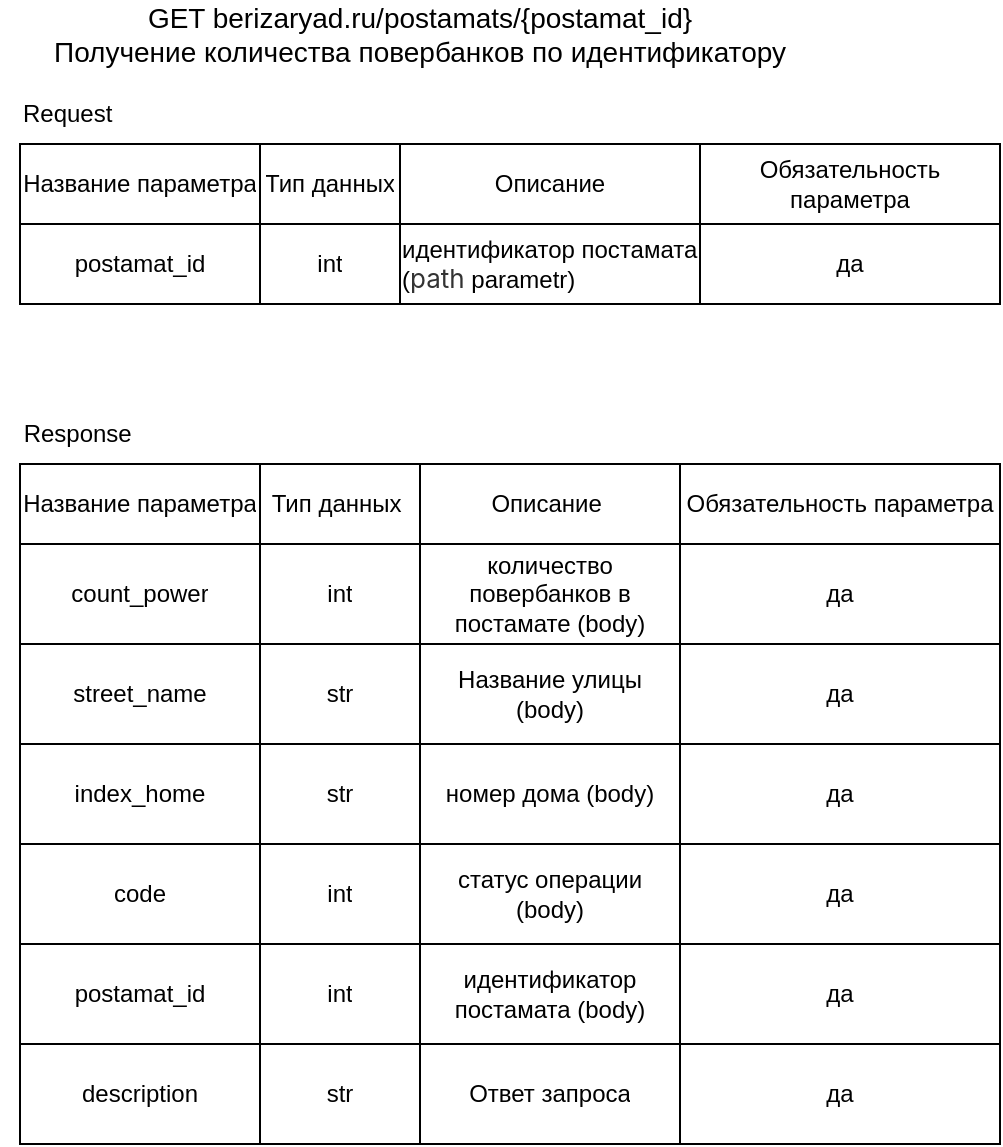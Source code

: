 <mxfile version="25.0.3">
  <diagram name="Страница — 1" id="fhzlhYlXpL9iAS1ZLUvb">
    <mxGraphModel dx="1262" dy="708" grid="1" gridSize="10" guides="1" tooltips="1" connect="1" arrows="1" fold="1" page="1" pageScale="1" pageWidth="827" pageHeight="1169" math="0" shadow="0">
      <root>
        <mxCell id="0" />
        <mxCell id="1" parent="0" />
        <mxCell id="PBnWE2JTwn_oXoJihTIQ-2" value="&lt;font style=&quot;font-size: 14px;&quot;&gt;GET berizaryad.ru/postamats/{postamat_id}&lt;/font&gt;&lt;div&gt;&lt;font style=&quot;font-size: 14px;&quot;&gt;Получение количества повербанков по идентификатору&lt;/font&gt;&lt;/div&gt;" style="text;html=1;align=center;verticalAlign=middle;whiteSpace=wrap;rounded=0;" parent="1" vertex="1">
          <mxGeometry x="40" y="50" width="400" height="30" as="geometry" />
        </mxCell>
        <mxCell id="PBnWE2JTwn_oXoJihTIQ-3" value="" style="shape=table;startSize=0;container=1;collapsible=0;childLayout=tableLayout;" parent="1" vertex="1">
          <mxGeometry x="40" y="120" width="490" height="80" as="geometry" />
        </mxCell>
        <mxCell id="PBnWE2JTwn_oXoJihTIQ-4" value="" style="shape=tableRow;horizontal=0;startSize=0;swimlaneHead=0;swimlaneBody=0;strokeColor=inherit;top=0;left=0;bottom=0;right=0;collapsible=0;dropTarget=0;fillColor=none;points=[[0,0.5],[1,0.5]];portConstraint=eastwest;" parent="PBnWE2JTwn_oXoJihTIQ-3" vertex="1">
          <mxGeometry width="490" height="40" as="geometry" />
        </mxCell>
        <mxCell id="PBnWE2JTwn_oXoJihTIQ-5" value="Название параметра" style="shape=partialRectangle;html=1;whiteSpace=wrap;connectable=0;strokeColor=inherit;overflow=hidden;fillColor=none;top=0;left=0;bottom=0;right=0;pointerEvents=1;" parent="PBnWE2JTwn_oXoJihTIQ-4" vertex="1">
          <mxGeometry width="120" height="40" as="geometry">
            <mxRectangle width="120" height="40" as="alternateBounds" />
          </mxGeometry>
        </mxCell>
        <mxCell id="PBnWE2JTwn_oXoJihTIQ-6" value="Тип данных" style="shape=partialRectangle;html=1;whiteSpace=wrap;connectable=0;strokeColor=inherit;overflow=hidden;fillColor=none;top=0;left=0;bottom=0;right=0;pointerEvents=1;" parent="PBnWE2JTwn_oXoJihTIQ-4" vertex="1">
          <mxGeometry x="120" width="70" height="40" as="geometry">
            <mxRectangle width="70" height="40" as="alternateBounds" />
          </mxGeometry>
        </mxCell>
        <mxCell id="PBnWE2JTwn_oXoJihTIQ-7" value="Описание" style="shape=partialRectangle;html=1;whiteSpace=wrap;connectable=0;strokeColor=inherit;overflow=hidden;fillColor=none;top=0;left=0;bottom=0;right=0;pointerEvents=1;" parent="PBnWE2JTwn_oXoJihTIQ-4" vertex="1">
          <mxGeometry x="190" width="150" height="40" as="geometry">
            <mxRectangle width="150" height="40" as="alternateBounds" />
          </mxGeometry>
        </mxCell>
        <mxCell id="PBnWE2JTwn_oXoJihTIQ-8" value="Обязательность параметра" style="shape=partialRectangle;html=1;whiteSpace=wrap;connectable=0;strokeColor=inherit;overflow=hidden;fillColor=none;top=0;left=0;bottom=0;right=0;pointerEvents=1;" parent="PBnWE2JTwn_oXoJihTIQ-4" vertex="1">
          <mxGeometry x="340" width="150" height="40" as="geometry">
            <mxRectangle width="150" height="40" as="alternateBounds" />
          </mxGeometry>
        </mxCell>
        <mxCell id="PBnWE2JTwn_oXoJihTIQ-9" value="" style="shape=tableRow;horizontal=0;startSize=0;swimlaneHead=0;swimlaneBody=0;strokeColor=inherit;top=0;left=0;bottom=0;right=0;collapsible=0;dropTarget=0;fillColor=none;points=[[0,0.5],[1,0.5]];portConstraint=eastwest;" parent="PBnWE2JTwn_oXoJihTIQ-3" vertex="1">
          <mxGeometry y="40" width="490" height="40" as="geometry" />
        </mxCell>
        <mxCell id="PBnWE2JTwn_oXoJihTIQ-10" value="postamat_id" style="shape=partialRectangle;html=1;whiteSpace=wrap;connectable=0;strokeColor=inherit;overflow=hidden;fillColor=none;top=0;left=0;bottom=0;right=0;pointerEvents=1;" parent="PBnWE2JTwn_oXoJihTIQ-9" vertex="1">
          <mxGeometry width="120" height="40" as="geometry">
            <mxRectangle width="120" height="40" as="alternateBounds" />
          </mxGeometry>
        </mxCell>
        <mxCell id="PBnWE2JTwn_oXoJihTIQ-11" value="int" style="shape=partialRectangle;html=1;whiteSpace=wrap;connectable=0;strokeColor=inherit;overflow=hidden;fillColor=none;top=0;left=0;bottom=0;right=0;pointerEvents=1;" parent="PBnWE2JTwn_oXoJihTIQ-9" vertex="1">
          <mxGeometry x="120" width="70" height="40" as="geometry">
            <mxRectangle width="70" height="40" as="alternateBounds" />
          </mxGeometry>
        </mxCell>
        <mxCell id="PBnWE2JTwn_oXoJihTIQ-12" value="&lt;div style=&quot;text-align: left;&quot;&gt;&lt;span style=&quot;background-color: initial;&quot;&gt;идентификатор постамата (&lt;/span&gt;&lt;font face=&quot;YS Text, -apple-system, BlinkMacSystemFont, Arial, Helvetica, sans-serif&quot; color=&quot;#333333&quot;&gt;&lt;span style=&quot;font-size: 13px; background-color: rgb(255, 255, 255);&quot;&gt;path&lt;/span&gt;&lt;/font&gt;&lt;span style=&quot;background-color: initial;&quot;&gt;&amp;nbsp;parametr)&lt;/span&gt;&lt;/div&gt;" style="shape=partialRectangle;html=1;whiteSpace=wrap;connectable=0;strokeColor=inherit;overflow=hidden;fillColor=none;top=0;left=0;bottom=0;right=0;pointerEvents=1;" parent="PBnWE2JTwn_oXoJihTIQ-9" vertex="1">
          <mxGeometry x="190" width="150" height="40" as="geometry">
            <mxRectangle width="150" height="40" as="alternateBounds" />
          </mxGeometry>
        </mxCell>
        <mxCell id="PBnWE2JTwn_oXoJihTIQ-13" value="да" style="shape=partialRectangle;html=1;whiteSpace=wrap;connectable=0;strokeColor=inherit;overflow=hidden;fillColor=none;top=0;left=0;bottom=0;right=0;pointerEvents=1;" parent="PBnWE2JTwn_oXoJihTIQ-9" vertex="1">
          <mxGeometry x="340" width="150" height="40" as="geometry">
            <mxRectangle width="150" height="40" as="alternateBounds" />
          </mxGeometry>
        </mxCell>
        <mxCell id="PBnWE2JTwn_oXoJihTIQ-14" value="Request&amp;nbsp;" style="text;html=1;align=center;verticalAlign=middle;resizable=0;points=[];autosize=1;strokeColor=none;fillColor=none;" parent="1" vertex="1">
          <mxGeometry x="30" y="90" width="70" height="30" as="geometry" />
        </mxCell>
        <mxCell id="PBnWE2JTwn_oXoJihTIQ-15" value="Response&amp;nbsp;" style="text;html=1;align=center;verticalAlign=middle;resizable=0;points=[];autosize=1;strokeColor=none;fillColor=none;" parent="1" vertex="1">
          <mxGeometry x="30" y="250" width="80" height="30" as="geometry" />
        </mxCell>
        <mxCell id="PBnWE2JTwn_oXoJihTIQ-16" value="" style="shape=table;startSize=0;container=1;collapsible=0;childLayout=tableLayout;" parent="1" vertex="1">
          <mxGeometry x="40" y="280" width="490" height="340" as="geometry" />
        </mxCell>
        <mxCell id="PBnWE2JTwn_oXoJihTIQ-17" value="" style="shape=tableRow;horizontal=0;startSize=0;swimlaneHead=0;swimlaneBody=0;strokeColor=inherit;top=0;left=0;bottom=0;right=0;collapsible=0;dropTarget=0;fillColor=none;points=[[0,0.5],[1,0.5]];portConstraint=eastwest;" parent="PBnWE2JTwn_oXoJihTIQ-16" vertex="1">
          <mxGeometry width="490" height="40" as="geometry" />
        </mxCell>
        <mxCell id="PBnWE2JTwn_oXoJihTIQ-18" value="Название параметра" style="shape=partialRectangle;html=1;whiteSpace=wrap;connectable=0;strokeColor=inherit;overflow=hidden;fillColor=none;top=0;left=0;bottom=0;right=0;pointerEvents=1;" parent="PBnWE2JTwn_oXoJihTIQ-17" vertex="1">
          <mxGeometry width="120" height="40" as="geometry">
            <mxRectangle width="120" height="40" as="alternateBounds" />
          </mxGeometry>
        </mxCell>
        <mxCell id="PBnWE2JTwn_oXoJihTIQ-19" value="Тип данных&amp;nbsp;" style="shape=partialRectangle;html=1;whiteSpace=wrap;connectable=0;strokeColor=inherit;overflow=hidden;fillColor=none;top=0;left=0;bottom=0;right=0;pointerEvents=1;" parent="PBnWE2JTwn_oXoJihTIQ-17" vertex="1">
          <mxGeometry x="120" width="80" height="40" as="geometry">
            <mxRectangle width="80" height="40" as="alternateBounds" />
          </mxGeometry>
        </mxCell>
        <mxCell id="PBnWE2JTwn_oXoJihTIQ-20" value="Описание&amp;nbsp;" style="shape=partialRectangle;html=1;whiteSpace=wrap;connectable=0;strokeColor=inherit;overflow=hidden;fillColor=none;top=0;left=0;bottom=0;right=0;pointerEvents=1;" parent="PBnWE2JTwn_oXoJihTIQ-17" vertex="1">
          <mxGeometry x="200" width="130" height="40" as="geometry">
            <mxRectangle width="130" height="40" as="alternateBounds" />
          </mxGeometry>
        </mxCell>
        <mxCell id="PBnWE2JTwn_oXoJihTIQ-21" value="Обязательность параметра" style="shape=partialRectangle;html=1;whiteSpace=wrap;connectable=0;strokeColor=inherit;overflow=hidden;fillColor=none;top=0;left=0;bottom=0;right=0;pointerEvents=1;" parent="PBnWE2JTwn_oXoJihTIQ-17" vertex="1">
          <mxGeometry x="330" width="160" height="40" as="geometry">
            <mxRectangle width="160" height="40" as="alternateBounds" />
          </mxGeometry>
        </mxCell>
        <mxCell id="PBnWE2JTwn_oXoJihTIQ-22" value="" style="shape=tableRow;horizontal=0;startSize=0;swimlaneHead=0;swimlaneBody=0;strokeColor=inherit;top=0;left=0;bottom=0;right=0;collapsible=0;dropTarget=0;fillColor=none;points=[[0,0.5],[1,0.5]];portConstraint=eastwest;" parent="PBnWE2JTwn_oXoJihTIQ-16" vertex="1">
          <mxGeometry y="40" width="490" height="50" as="geometry" />
        </mxCell>
        <mxCell id="PBnWE2JTwn_oXoJihTIQ-23" value="count_power" style="shape=partialRectangle;html=1;whiteSpace=wrap;connectable=0;strokeColor=inherit;overflow=hidden;fillColor=none;top=0;left=0;bottom=0;right=0;pointerEvents=1;" parent="PBnWE2JTwn_oXoJihTIQ-22" vertex="1">
          <mxGeometry width="120" height="50" as="geometry">
            <mxRectangle width="120" height="50" as="alternateBounds" />
          </mxGeometry>
        </mxCell>
        <mxCell id="PBnWE2JTwn_oXoJihTIQ-24" value="int" style="shape=partialRectangle;html=1;whiteSpace=wrap;connectable=0;strokeColor=inherit;overflow=hidden;fillColor=none;top=0;left=0;bottom=0;right=0;pointerEvents=1;" parent="PBnWE2JTwn_oXoJihTIQ-22" vertex="1">
          <mxGeometry x="120" width="80" height="50" as="geometry">
            <mxRectangle width="80" height="50" as="alternateBounds" />
          </mxGeometry>
        </mxCell>
        <mxCell id="PBnWE2JTwn_oXoJihTIQ-25" value="количество повербанков в постамате (body)" style="shape=partialRectangle;html=1;whiteSpace=wrap;connectable=0;strokeColor=inherit;overflow=hidden;fillColor=none;top=0;left=0;bottom=0;right=0;pointerEvents=1;" parent="PBnWE2JTwn_oXoJihTIQ-22" vertex="1">
          <mxGeometry x="200" width="130" height="50" as="geometry">
            <mxRectangle width="130" height="50" as="alternateBounds" />
          </mxGeometry>
        </mxCell>
        <mxCell id="PBnWE2JTwn_oXoJihTIQ-26" value="да" style="shape=partialRectangle;html=1;whiteSpace=wrap;connectable=0;strokeColor=inherit;overflow=hidden;fillColor=none;top=0;left=0;bottom=0;right=0;pointerEvents=1;" parent="PBnWE2JTwn_oXoJihTIQ-22" vertex="1">
          <mxGeometry x="330" width="160" height="50" as="geometry">
            <mxRectangle width="160" height="50" as="alternateBounds" />
          </mxGeometry>
        </mxCell>
        <mxCell id="PBnWE2JTwn_oXoJihTIQ-27" value="" style="shape=tableRow;horizontal=0;startSize=0;swimlaneHead=0;swimlaneBody=0;strokeColor=inherit;top=0;left=0;bottom=0;right=0;collapsible=0;dropTarget=0;fillColor=none;points=[[0,0.5],[1,0.5]];portConstraint=eastwest;" parent="PBnWE2JTwn_oXoJihTIQ-16" vertex="1">
          <mxGeometry y="90" width="490" height="50" as="geometry" />
        </mxCell>
        <mxCell id="PBnWE2JTwn_oXoJihTIQ-28" value="street_name" style="shape=partialRectangle;html=1;whiteSpace=wrap;connectable=0;strokeColor=inherit;overflow=hidden;fillColor=none;top=0;left=0;bottom=0;right=0;pointerEvents=1;" parent="PBnWE2JTwn_oXoJihTIQ-27" vertex="1">
          <mxGeometry width="120" height="50" as="geometry">
            <mxRectangle width="120" height="50" as="alternateBounds" />
          </mxGeometry>
        </mxCell>
        <mxCell id="PBnWE2JTwn_oXoJihTIQ-29" value="str" style="shape=partialRectangle;html=1;whiteSpace=wrap;connectable=0;strokeColor=inherit;overflow=hidden;fillColor=none;top=0;left=0;bottom=0;right=0;pointerEvents=1;" parent="PBnWE2JTwn_oXoJihTIQ-27" vertex="1">
          <mxGeometry x="120" width="80" height="50" as="geometry">
            <mxRectangle width="80" height="50" as="alternateBounds" />
          </mxGeometry>
        </mxCell>
        <mxCell id="PBnWE2JTwn_oXoJihTIQ-30" value="Название улицы (body)" style="shape=partialRectangle;html=1;whiteSpace=wrap;connectable=0;strokeColor=inherit;overflow=hidden;fillColor=none;top=0;left=0;bottom=0;right=0;pointerEvents=1;" parent="PBnWE2JTwn_oXoJihTIQ-27" vertex="1">
          <mxGeometry x="200" width="130" height="50" as="geometry">
            <mxRectangle width="130" height="50" as="alternateBounds" />
          </mxGeometry>
        </mxCell>
        <mxCell id="PBnWE2JTwn_oXoJihTIQ-31" value="да" style="shape=partialRectangle;html=1;whiteSpace=wrap;connectable=0;strokeColor=inherit;overflow=hidden;fillColor=none;top=0;left=0;bottom=0;right=0;pointerEvents=1;" parent="PBnWE2JTwn_oXoJihTIQ-27" vertex="1">
          <mxGeometry x="330" width="160" height="50" as="geometry">
            <mxRectangle width="160" height="50" as="alternateBounds" />
          </mxGeometry>
        </mxCell>
        <mxCell id="PBnWE2JTwn_oXoJihTIQ-32" value="" style="shape=tableRow;horizontal=0;startSize=0;swimlaneHead=0;swimlaneBody=0;strokeColor=inherit;top=0;left=0;bottom=0;right=0;collapsible=0;dropTarget=0;fillColor=none;points=[[0,0.5],[1,0.5]];portConstraint=eastwest;" parent="PBnWE2JTwn_oXoJihTIQ-16" vertex="1">
          <mxGeometry y="140" width="490" height="50" as="geometry" />
        </mxCell>
        <mxCell id="PBnWE2JTwn_oXoJihTIQ-33" value="index_home" style="shape=partialRectangle;html=1;whiteSpace=wrap;connectable=0;strokeColor=inherit;overflow=hidden;fillColor=none;top=0;left=0;bottom=0;right=0;pointerEvents=1;" parent="PBnWE2JTwn_oXoJihTIQ-32" vertex="1">
          <mxGeometry width="120" height="50" as="geometry">
            <mxRectangle width="120" height="50" as="alternateBounds" />
          </mxGeometry>
        </mxCell>
        <mxCell id="PBnWE2JTwn_oXoJihTIQ-34" value="str" style="shape=partialRectangle;html=1;whiteSpace=wrap;connectable=0;strokeColor=inherit;overflow=hidden;fillColor=none;top=0;left=0;bottom=0;right=0;pointerEvents=1;" parent="PBnWE2JTwn_oXoJihTIQ-32" vertex="1">
          <mxGeometry x="120" width="80" height="50" as="geometry">
            <mxRectangle width="80" height="50" as="alternateBounds" />
          </mxGeometry>
        </mxCell>
        <mxCell id="PBnWE2JTwn_oXoJihTIQ-35" value="номер дома (body)" style="shape=partialRectangle;html=1;whiteSpace=wrap;connectable=0;strokeColor=inherit;overflow=hidden;fillColor=none;top=0;left=0;bottom=0;right=0;pointerEvents=1;" parent="PBnWE2JTwn_oXoJihTIQ-32" vertex="1">
          <mxGeometry x="200" width="130" height="50" as="geometry">
            <mxRectangle width="130" height="50" as="alternateBounds" />
          </mxGeometry>
        </mxCell>
        <mxCell id="PBnWE2JTwn_oXoJihTIQ-36" value="да" style="shape=partialRectangle;html=1;whiteSpace=wrap;connectable=0;strokeColor=inherit;overflow=hidden;fillColor=none;top=0;left=0;bottom=0;right=0;pointerEvents=1;" parent="PBnWE2JTwn_oXoJihTIQ-32" vertex="1">
          <mxGeometry x="330" width="160" height="50" as="geometry">
            <mxRectangle width="160" height="50" as="alternateBounds" />
          </mxGeometry>
        </mxCell>
        <mxCell id="PBnWE2JTwn_oXoJihTIQ-60" style="shape=tableRow;horizontal=0;startSize=0;swimlaneHead=0;swimlaneBody=0;strokeColor=inherit;top=0;left=0;bottom=0;right=0;collapsible=0;dropTarget=0;fillColor=none;points=[[0,0.5],[1,0.5]];portConstraint=eastwest;" parent="PBnWE2JTwn_oXoJihTIQ-16" vertex="1">
          <mxGeometry y="190" width="490" height="50" as="geometry" />
        </mxCell>
        <mxCell id="PBnWE2JTwn_oXoJihTIQ-61" value="code" style="shape=partialRectangle;html=1;whiteSpace=wrap;connectable=0;strokeColor=inherit;overflow=hidden;fillColor=none;top=0;left=0;bottom=0;right=0;pointerEvents=1;" parent="PBnWE2JTwn_oXoJihTIQ-60" vertex="1">
          <mxGeometry width="120" height="50" as="geometry">
            <mxRectangle width="120" height="50" as="alternateBounds" />
          </mxGeometry>
        </mxCell>
        <mxCell id="PBnWE2JTwn_oXoJihTIQ-62" value="int" style="shape=partialRectangle;html=1;whiteSpace=wrap;connectable=0;strokeColor=inherit;overflow=hidden;fillColor=none;top=0;left=0;bottom=0;right=0;pointerEvents=1;" parent="PBnWE2JTwn_oXoJihTIQ-60" vertex="1">
          <mxGeometry x="120" width="80" height="50" as="geometry">
            <mxRectangle width="80" height="50" as="alternateBounds" />
          </mxGeometry>
        </mxCell>
        <mxCell id="PBnWE2JTwn_oXoJihTIQ-63" value="статус операции (body)" style="shape=partialRectangle;html=1;whiteSpace=wrap;connectable=0;strokeColor=inherit;overflow=hidden;fillColor=none;top=0;left=0;bottom=0;right=0;pointerEvents=1;" parent="PBnWE2JTwn_oXoJihTIQ-60" vertex="1">
          <mxGeometry x="200" width="130" height="50" as="geometry">
            <mxRectangle width="130" height="50" as="alternateBounds" />
          </mxGeometry>
        </mxCell>
        <mxCell id="PBnWE2JTwn_oXoJihTIQ-64" value="да" style="shape=partialRectangle;html=1;whiteSpace=wrap;connectable=0;strokeColor=inherit;overflow=hidden;fillColor=none;top=0;left=0;bottom=0;right=0;pointerEvents=1;" parent="PBnWE2JTwn_oXoJihTIQ-60" vertex="1">
          <mxGeometry x="330" width="160" height="50" as="geometry">
            <mxRectangle width="160" height="50" as="alternateBounds" />
          </mxGeometry>
        </mxCell>
        <mxCell id="PBnWE2JTwn_oXoJihTIQ-65" style="shape=tableRow;horizontal=0;startSize=0;swimlaneHead=0;swimlaneBody=0;strokeColor=inherit;top=0;left=0;bottom=0;right=0;collapsible=0;dropTarget=0;fillColor=none;points=[[0,0.5],[1,0.5]];portConstraint=eastwest;" parent="PBnWE2JTwn_oXoJihTIQ-16" vertex="1">
          <mxGeometry y="240" width="490" height="50" as="geometry" />
        </mxCell>
        <mxCell id="PBnWE2JTwn_oXoJihTIQ-66" value="postamat_id" style="shape=partialRectangle;html=1;whiteSpace=wrap;connectable=0;strokeColor=inherit;overflow=hidden;fillColor=none;top=0;left=0;bottom=0;right=0;pointerEvents=1;" parent="PBnWE2JTwn_oXoJihTIQ-65" vertex="1">
          <mxGeometry width="120" height="50" as="geometry">
            <mxRectangle width="120" height="50" as="alternateBounds" />
          </mxGeometry>
        </mxCell>
        <mxCell id="PBnWE2JTwn_oXoJihTIQ-67" value="int" style="shape=partialRectangle;html=1;whiteSpace=wrap;connectable=0;strokeColor=inherit;overflow=hidden;fillColor=none;top=0;left=0;bottom=0;right=0;pointerEvents=1;" parent="PBnWE2JTwn_oXoJihTIQ-65" vertex="1">
          <mxGeometry x="120" width="80" height="50" as="geometry">
            <mxRectangle width="80" height="50" as="alternateBounds" />
          </mxGeometry>
        </mxCell>
        <mxCell id="PBnWE2JTwn_oXoJihTIQ-68" value="идентификатор постамата (body)" style="shape=partialRectangle;html=1;whiteSpace=wrap;connectable=0;strokeColor=inherit;overflow=hidden;fillColor=none;top=0;left=0;bottom=0;right=0;pointerEvents=1;" parent="PBnWE2JTwn_oXoJihTIQ-65" vertex="1">
          <mxGeometry x="200" width="130" height="50" as="geometry">
            <mxRectangle width="130" height="50" as="alternateBounds" />
          </mxGeometry>
        </mxCell>
        <mxCell id="PBnWE2JTwn_oXoJihTIQ-69" value="да" style="shape=partialRectangle;html=1;whiteSpace=wrap;connectable=0;strokeColor=inherit;overflow=hidden;fillColor=none;top=0;left=0;bottom=0;right=0;pointerEvents=1;" parent="PBnWE2JTwn_oXoJihTIQ-65" vertex="1">
          <mxGeometry x="330" width="160" height="50" as="geometry">
            <mxRectangle width="160" height="50" as="alternateBounds" />
          </mxGeometry>
        </mxCell>
        <mxCell id="xH_uLiZytQNko_tvL0au-5" style="shape=tableRow;horizontal=0;startSize=0;swimlaneHead=0;swimlaneBody=0;strokeColor=inherit;top=0;left=0;bottom=0;right=0;collapsible=0;dropTarget=0;fillColor=none;points=[[0,0.5],[1,0.5]];portConstraint=eastwest;" vertex="1" parent="PBnWE2JTwn_oXoJihTIQ-16">
          <mxGeometry y="290" width="490" height="50" as="geometry" />
        </mxCell>
        <mxCell id="xH_uLiZytQNko_tvL0au-6" value="description" style="shape=partialRectangle;html=1;whiteSpace=wrap;connectable=0;strokeColor=inherit;overflow=hidden;fillColor=none;top=0;left=0;bottom=0;right=0;pointerEvents=1;" vertex="1" parent="xH_uLiZytQNko_tvL0au-5">
          <mxGeometry width="120" height="50" as="geometry">
            <mxRectangle width="120" height="50" as="alternateBounds" />
          </mxGeometry>
        </mxCell>
        <mxCell id="xH_uLiZytQNko_tvL0au-7" value="str" style="shape=partialRectangle;html=1;whiteSpace=wrap;connectable=0;strokeColor=inherit;overflow=hidden;fillColor=none;top=0;left=0;bottom=0;right=0;pointerEvents=1;" vertex="1" parent="xH_uLiZytQNko_tvL0au-5">
          <mxGeometry x="120" width="80" height="50" as="geometry">
            <mxRectangle width="80" height="50" as="alternateBounds" />
          </mxGeometry>
        </mxCell>
        <mxCell id="xH_uLiZytQNko_tvL0au-8" value="Ответ запроса" style="shape=partialRectangle;html=1;whiteSpace=wrap;connectable=0;strokeColor=inherit;overflow=hidden;fillColor=none;top=0;left=0;bottom=0;right=0;pointerEvents=1;" vertex="1" parent="xH_uLiZytQNko_tvL0au-5">
          <mxGeometry x="200" width="130" height="50" as="geometry">
            <mxRectangle width="130" height="50" as="alternateBounds" />
          </mxGeometry>
        </mxCell>
        <mxCell id="xH_uLiZytQNko_tvL0au-9" value="да" style="shape=partialRectangle;html=1;whiteSpace=wrap;connectable=0;strokeColor=inherit;overflow=hidden;fillColor=none;top=0;left=0;bottom=0;right=0;pointerEvents=1;" vertex="1" parent="xH_uLiZytQNko_tvL0au-5">
          <mxGeometry x="330" width="160" height="50" as="geometry">
            <mxRectangle width="160" height="50" as="alternateBounds" />
          </mxGeometry>
        </mxCell>
      </root>
    </mxGraphModel>
  </diagram>
</mxfile>
